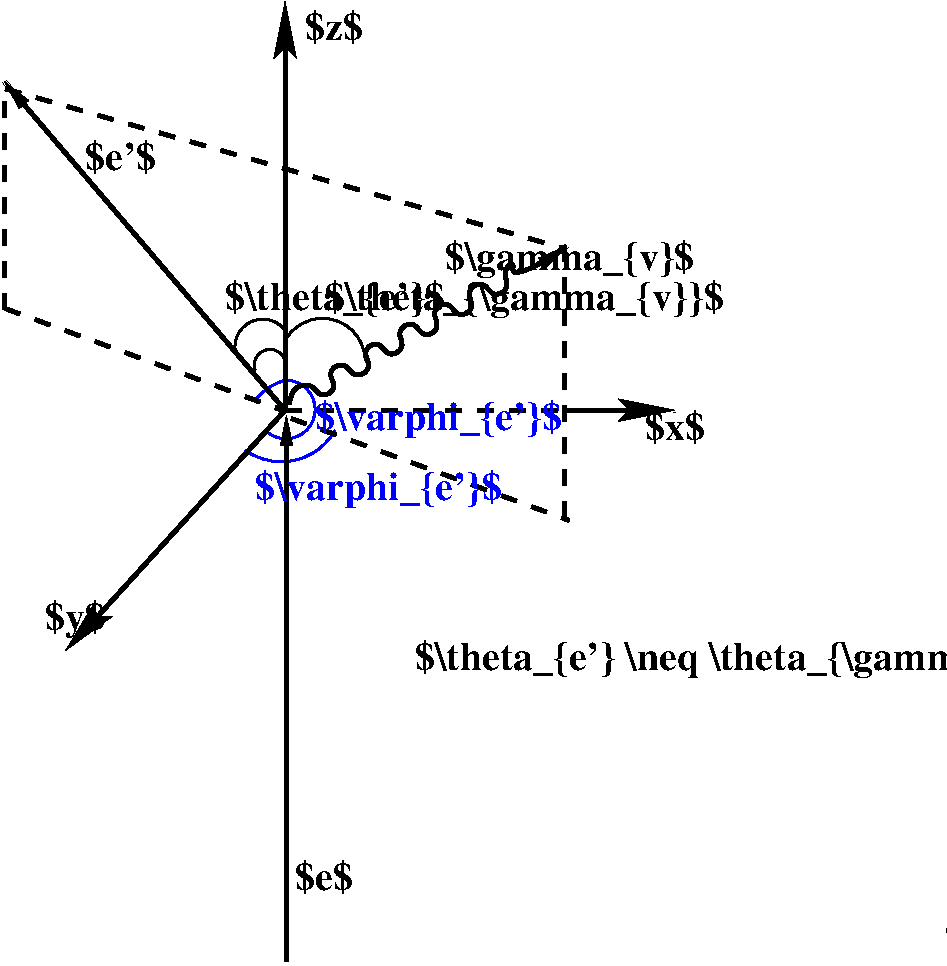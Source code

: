#FIG 3.2  Produced by xfig version 3.2.5c
Landscape
Center
Inches
Letter  
100.00
Single
-2
1200 2
5 1 0 2 0 7 50 -1 -1 0.000 0 1 0 0 5079.808 3755.769 5400 3750 5175 3450 4800 3600
5 1 0 2 0 7 50 -1 -1 0.000 0 1 0 0 4687.500 3787.500 4800 3750 4650 3675 4575 3825
5 1 0 2 0 7 50 -1 -1 0.000 0 0 0 0 4632.955 3651.136 4425 3675 4575 3450 4800 3525
5 1 0 2 1 7 50 -1 -1 0.000 0 1 0 0 4805.357 4119.643 4650 4275 5025 4125 4800 3900
5 1 0 2 1 7 50 -1 -1 0.000 0 1 0 0 4770.395 4048.026 4500 4425 4875 4500 5175 4275
5 1 0 2 1 7 50 -1 -1 0.000 0 1 0 0 4912.500 4312.500 4800 3900 4650 3975 4575 4050
2 1 1 3 0 7 50 -1 -1 8.000 0 0 -1 0 0 2
	 6895 2890 6895 4990
2 1 1 3 0 7 50 -1 -1 8.000 0 0 -1 0 0 2
	 2695 3370 2695 1705
2 1 0 3 0 7 50 -1 -1 8.000 0 0 -1 1 0 2
	1 1 2.00 75.00 180.00
	 4810 8260 4810 4165
2 1 0 1 0 7 50 -1 -1 0.000 0 0 -1 1 0 2
	2 1 3.00 120.00 240.00
	 4803 4128 3153 5928
2 1 0 3 0 7 50 -1 -1 0.000 0 0 -1 0 0 2
	 4800 4125 3300 5775
2 1 0 3 0 7 50 -1 -1 0.000 0 0 -1 1 0 2
	2 1 3.00 120.00 240.00
	 6900 4125 7725 4125
2 1 1 3 0 7 50 -1 -1 8.000 0 0 -1 0 0 2
	 2703 1715 6903 2915
2 1 0 1 0 7 50 -1 -1 0.000 0 0 -1 1 0 2
	2 1 3.00 120.00 240.00
	 4802 3502 4800 1060
2 1 0 3 0 7 50 -1 -1 8.000 0 0 -1 1 0 2
	1 1 2.00 75.00 180.00
	 4795 4120 2695 1660
2 1 0 3 0 7 50 -1 -1 0.000 0 0 -1 0 0 2
	 4800 4125 4800 1350
2 1 1 3 0 7 50 -1 -1 8.000 0 0 -1 0 0 2
	 4846 4187 6931 4952
2 1 1 3 0 7 50 -1 -1 8.000 0 0 -1 0 0 2
	 2699 3362 4784 4127
2 1 1 3 0 7 50 -1 -1 8.000 0 0 -1 0 0 2
	 4800 4125 6900 4125
3 2 0 3 0 7 50 -1 -1 0.000 0 1 0 16
	1 1 2.00 75.00 180.00
	 4831 4084 4921 3940 5128 3999 5179 3797 5388 3849 5440 3640
	 5638 3693 5700 3490 5901 3547 5960 3340 6160 3397 6220 3190
	 6425 3245 6475 3042 6589 3080 6914 2893
	 0.000 -1.000 -1.000 -1.000 -1.000 -1.000 -1.000 -1.000
	 -1.000 -1.000 -1.000 -1.000 -1.000 -1.000 -1.000 0.000
4 0 0 50 -1 2 20 0.0000 2 330 495 3000 5775 $y$\001
4 0 0 50 -1 2 20 0.0000 2 285 495 7500 4350 $x$\001
4 0 0 50 -1 2 20 0.0000 2 285 480 4950 1350 $z$\001
4 0 0 50 -1 2 20 0.0000 2 330 2055 6000 3075 $\\gamma_{v}$\001
4 0 0 50 -1 2 20 0.0000 2 285 480 4875 7725 $e$\001
4 0 0 50 -1 2 20 0.0000 2 285 570 3300 2325 $e'$\001
4 0 0 50 -1 2 20 0.0000 2 300 1800 9750 8175 $\\theta_{e'}$\001
4 0 0 50 -1 2 20 0.0000 2 300 1800 4350 3375 $\\theta_{e'}$\001
4 0 0 50 -1 2 20 0.0000 2 330 3285 5100 3375 $\\theta_{\\gamma_{v}}$\001
4 0 0 50 -1 2 20 0.0000 2 330 5535 5775 6075 $\\theta_{e'} \\neq \\theta_{\\gamma_{v}}$\001
4 0 1 50 -1 2 20 0.0000 2 330 2010 5025 4275 $\\varphi_{e'}$\001
4 0 1 50 -1 2 20 0.0000 2 330 2010 4575 4800 $\\varphi_{e'}$\001
